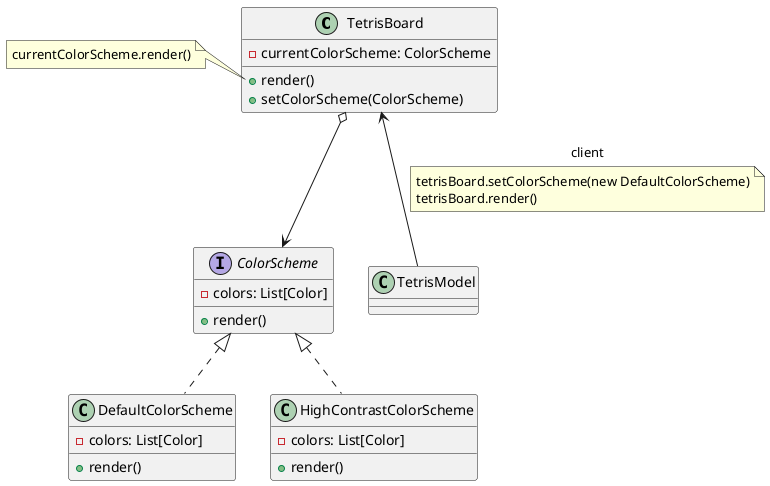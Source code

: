 @startuml

class TetrisBoard {
- currentColorScheme: ColorScheme
+ render()
+ setColorScheme(ColorScheme)
}

note left of TetrisBoard::render
currentColorScheme.render()
end note

interface ColorScheme {
- colors: List[Color]
+ render()
}

class DefaultColorScheme {
- colors: List[Color]
+ render()
}

class HighContrastColorScheme {
- colors: List[Color]
+ render()
}

TetrisBoard o--> ColorScheme
ColorScheme <|.. DefaultColorScheme
ColorScheme <|.. HighContrastColorScheme
TetrisBoard <-- TetrisModel: client

note on link
tetrisBoard.setColorScheme(new DefaultColorScheme)
tetrisBoard.render()
end note

@enduml
